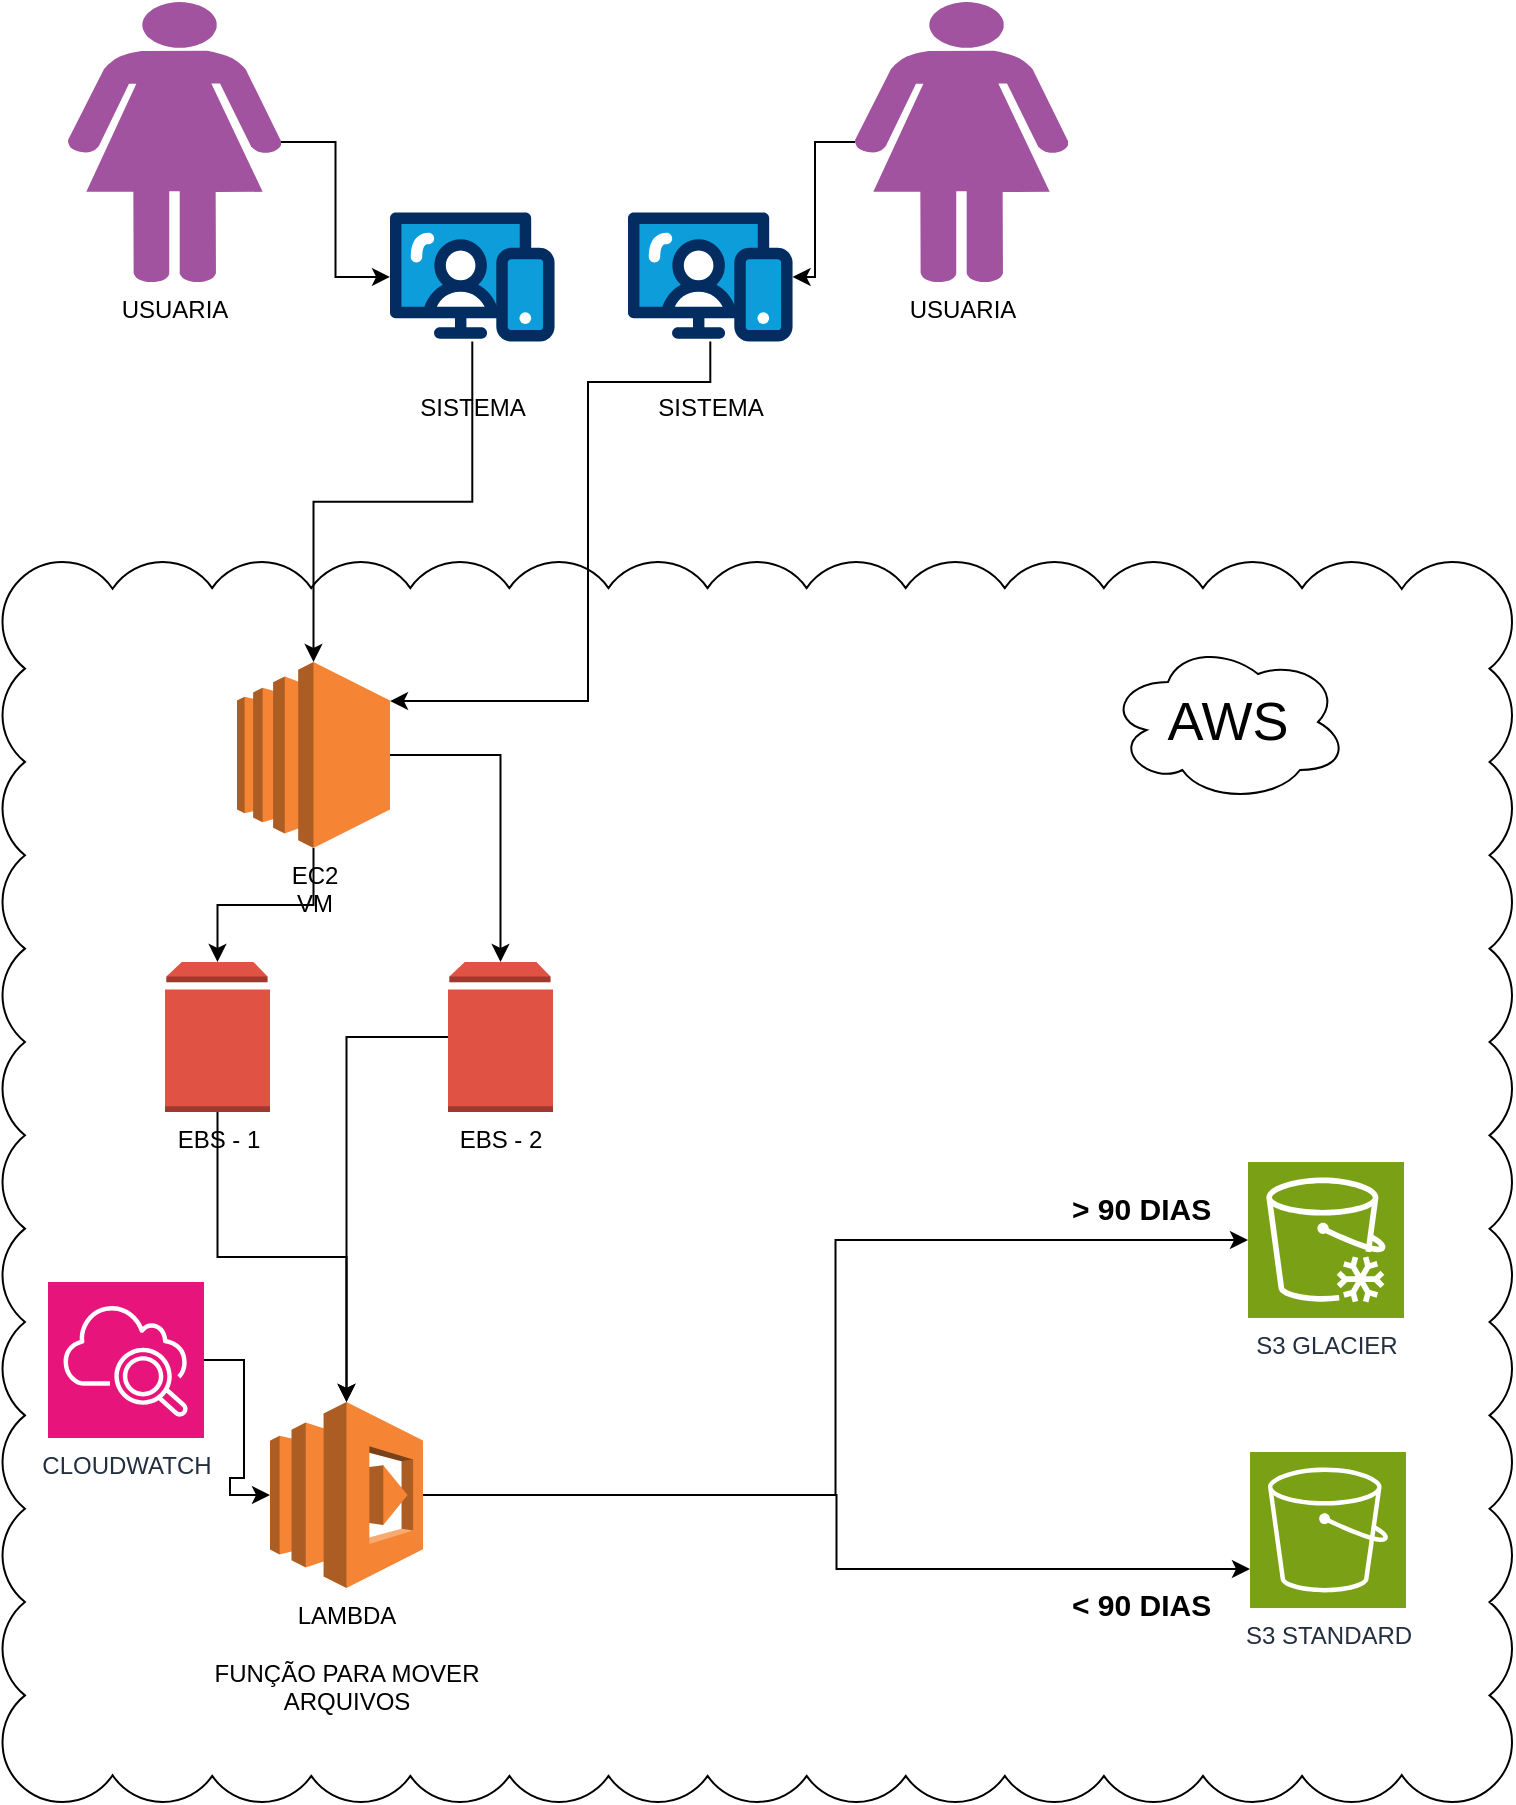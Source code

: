 <mxfile version="28.2.3">
  <diagram id="AWS" name="AWS Architecture">
    <mxGraphModel dx="2377" dy="1238" grid="1" gridSize="10" guides="1" tooltips="1" connect="1" arrows="1" fold="1" page="1" pageScale="1" pageWidth="827" pageHeight="1169" math="0" shadow="0" adaptiveColors="none">
      <root>
        <mxCell id="0" />
        <mxCell id="1" parent="0" />
        <mxCell id="3RfBEz2x98lfpEqL8iX9-23" value="" style="whiteSpace=wrap;html=1;shape=mxgraph.basic.cloud_rect" vertex="1" parent="1">
          <mxGeometry x="7.25" y="410" width="754.75" height="620" as="geometry" />
        </mxCell>
        <mxCell id="3RfBEz2x98lfpEqL8iX9-20" value="" style="edgeStyle=orthogonalEdgeStyle;rounded=0;orthogonalLoop=1;jettySize=auto;html=1;" edge="1" parent="1" source="3RfBEz2x98lfpEqL8iX9-1" target="3RfBEz2x98lfpEqL8iX9-2">
          <mxGeometry relative="1" as="geometry" />
        </mxCell>
        <mxCell id="3RfBEz2x98lfpEqL8iX9-1" value="USUARIA&lt;div&gt;&lt;br&gt;&lt;/div&gt;" style="verticalLabelPosition=bottom;sketch=0;html=1;fillColor=#A153A0;verticalAlign=top;align=center;pointerEvents=1;shape=mxgraph.cisco_safe.design.actor_1;" vertex="1" parent="1">
          <mxGeometry x="40" y="130" width="106.5" height="140" as="geometry" />
        </mxCell>
        <mxCell id="3RfBEz2x98lfpEqL8iX9-5" style="edgeStyle=orthogonalEdgeStyle;rounded=0;orthogonalLoop=1;jettySize=auto;html=1;" edge="1" parent="1" source="3RfBEz2x98lfpEqL8iX9-2" target="3RfBEz2x98lfpEqL8iX9-4">
          <mxGeometry relative="1" as="geometry" />
        </mxCell>
        <mxCell id="3RfBEz2x98lfpEqL8iX9-2" value="SISTEMA" style="verticalLabelPosition=bottom;aspect=fixed;html=1;shape=mxgraph.salesforce.web;fillColorStyles=fillColor2,fillColor3,fillColor4;fillColor2=#032d60;fillColor3=#0d9dda;fillColor4=#ffffff;fillColor=none;strokeColor=none;" vertex="1" parent="1">
          <mxGeometry x="201" y="235" width="82.28" height="65" as="geometry" />
        </mxCell>
        <mxCell id="3RfBEz2x98lfpEqL8iX9-8" style="edgeStyle=orthogonalEdgeStyle;rounded=0;orthogonalLoop=1;jettySize=auto;html=1;" edge="1" parent="1" source="3RfBEz2x98lfpEqL8iX9-4" target="3RfBEz2x98lfpEqL8iX9-7">
          <mxGeometry relative="1" as="geometry" />
        </mxCell>
        <mxCell id="3RfBEz2x98lfpEqL8iX9-9" style="edgeStyle=orthogonalEdgeStyle;rounded=0;orthogonalLoop=1;jettySize=auto;html=1;" edge="1" parent="1" source="3RfBEz2x98lfpEqL8iX9-4" target="3RfBEz2x98lfpEqL8iX9-6">
          <mxGeometry relative="1" as="geometry" />
        </mxCell>
        <mxCell id="3RfBEz2x98lfpEqL8iX9-4" value="EC2&lt;div&gt;VM&lt;/div&gt;&lt;div&gt;&lt;br&gt;&lt;/div&gt;" style="outlineConnect=0;dashed=0;verticalLabelPosition=bottom;verticalAlign=top;align=center;html=1;shape=mxgraph.aws3.ec2;fillColor=#F58534;gradientColor=none;" vertex="1" parent="1">
          <mxGeometry x="124.5" y="460" width="76.5" height="93" as="geometry" />
        </mxCell>
        <mxCell id="3RfBEz2x98lfpEqL8iX9-11" style="edgeStyle=orthogonalEdgeStyle;rounded=0;orthogonalLoop=1;jettySize=auto;html=1;" edge="1" parent="1" source="3RfBEz2x98lfpEqL8iX9-6" target="3RfBEz2x98lfpEqL8iX9-10">
          <mxGeometry relative="1" as="geometry" />
        </mxCell>
        <mxCell id="3RfBEz2x98lfpEqL8iX9-6" value="EBS - 2&lt;div&gt;&lt;br&gt;&lt;/div&gt;" style="outlineConnect=0;dashed=0;verticalLabelPosition=bottom;verticalAlign=top;align=center;html=1;shape=mxgraph.aws3.volume;fillColor=#E05243;gradientColor=none;" vertex="1" parent="1">
          <mxGeometry x="230" y="610" width="52.5" height="75" as="geometry" />
        </mxCell>
        <mxCell id="3RfBEz2x98lfpEqL8iX9-25" style="edgeStyle=orthogonalEdgeStyle;rounded=0;orthogonalLoop=1;jettySize=auto;html=1;" edge="1" parent="1" source="3RfBEz2x98lfpEqL8iX9-7" target="3RfBEz2x98lfpEqL8iX9-10">
          <mxGeometry relative="1" as="geometry" />
        </mxCell>
        <mxCell id="3RfBEz2x98lfpEqL8iX9-7" value="EBS - 1" style="outlineConnect=0;dashed=0;verticalLabelPosition=bottom;verticalAlign=top;align=center;html=1;shape=mxgraph.aws3.volume;fillColor=#E05243;gradientColor=none;" vertex="1" parent="1">
          <mxGeometry x="88.5" y="610" width="52.5" height="75" as="geometry" />
        </mxCell>
        <mxCell id="3RfBEz2x98lfpEqL8iX9-10" value="LAMBDA&lt;div&gt;&lt;br&gt;&lt;/div&gt;&lt;div&gt;FUNÇÃO PARA MOVER&lt;/div&gt;&lt;div&gt;ARQUIVOS&lt;/div&gt;" style="outlineConnect=0;dashed=0;verticalLabelPosition=bottom;verticalAlign=top;align=center;html=1;shape=mxgraph.aws3.lambda;fillColor=#F58534;gradientColor=none;" vertex="1" parent="1">
          <mxGeometry x="141" y="830" width="76.5" height="93" as="geometry" />
        </mxCell>
        <mxCell id="3RfBEz2x98lfpEqL8iX9-12" value="S3 GLACIER" style="sketch=0;points=[[0,0,0],[0.25,0,0],[0.5,0,0],[0.75,0,0],[1,0,0],[0,1,0],[0.25,1,0],[0.5,1,0],[0.75,1,0],[1,1,0],[0,0.25,0],[0,0.5,0],[0,0.75,0],[1,0.25,0],[1,0.5,0],[1,0.75,0]];outlineConnect=0;fontColor=#232F3E;fillColor=#7AA116;strokeColor=#ffffff;dashed=0;verticalLabelPosition=bottom;verticalAlign=top;align=center;html=1;fontSize=12;fontStyle=0;aspect=fixed;shape=mxgraph.aws4.resourceIcon;resIcon=mxgraph.aws4.glacier;" vertex="1" parent="1">
          <mxGeometry x="630" y="710" width="78" height="78" as="geometry" />
        </mxCell>
        <mxCell id="3RfBEz2x98lfpEqL8iX9-13" value="S3 STANDARD" style="sketch=0;points=[[0,0,0],[0.25,0,0],[0.5,0,0],[0.75,0,0],[1,0,0],[0,1,0],[0.25,1,0],[0.5,1,0],[0.75,1,0],[1,1,0],[0,0.25,0],[0,0.5,0],[0,0.75,0],[1,0.25,0],[1,0.5,0],[1,0.75,0]];outlineConnect=0;fontColor=#232F3E;fillColor=#7AA116;strokeColor=#ffffff;dashed=0;verticalLabelPosition=bottom;verticalAlign=top;align=center;html=1;fontSize=12;fontStyle=0;aspect=fixed;shape=mxgraph.aws4.resourceIcon;resIcon=mxgraph.aws4.s3;" vertex="1" parent="1">
          <mxGeometry x="631" y="855" width="78" height="78" as="geometry" />
        </mxCell>
        <mxCell id="3RfBEz2x98lfpEqL8iX9-14" style="edgeStyle=orthogonalEdgeStyle;rounded=0;orthogonalLoop=1;jettySize=auto;html=1;entryX=0;entryY=0.5;entryDx=0;entryDy=0;entryPerimeter=0;" edge="1" parent="1" source="3RfBEz2x98lfpEqL8iX9-10" target="3RfBEz2x98lfpEqL8iX9-12">
          <mxGeometry relative="1" as="geometry" />
        </mxCell>
        <mxCell id="3RfBEz2x98lfpEqL8iX9-15" style="edgeStyle=orthogonalEdgeStyle;rounded=0;orthogonalLoop=1;jettySize=auto;html=1;entryX=0;entryY=0.75;entryDx=0;entryDy=0;entryPerimeter=0;" edge="1" parent="1" source="3RfBEz2x98lfpEqL8iX9-10" target="3RfBEz2x98lfpEqL8iX9-13">
          <mxGeometry relative="1" as="geometry" />
        </mxCell>
        <mxCell id="3RfBEz2x98lfpEqL8iX9-19" value="" style="edgeStyle=orthogonalEdgeStyle;rounded=0;orthogonalLoop=1;jettySize=auto;html=1;" edge="1" parent="1" source="3RfBEz2x98lfpEqL8iX9-16" target="3RfBEz2x98lfpEqL8iX9-10">
          <mxGeometry relative="1" as="geometry" />
        </mxCell>
        <mxCell id="3RfBEz2x98lfpEqL8iX9-16" value="CLOUDWATCH" style="sketch=0;points=[[0,0,0],[0.25,0,0],[0.5,0,0],[0.75,0,0],[1,0,0],[0,1,0],[0.25,1,0],[0.5,1,0],[0.75,1,0],[1,1,0],[0,0.25,0],[0,0.5,0],[0,0.75,0],[1,0.25,0],[1,0.5,0],[1,0.75,0]];points=[[0,0,0],[0.25,0,0],[0.5,0,0],[0.75,0,0],[1,0,0],[0,1,0],[0.25,1,0],[0.5,1,0],[0.75,1,0],[1,1,0],[0,0.25,0],[0,0.5,0],[0,0.75,0],[1,0.25,0],[1,0.5,0],[1,0.75,0]];outlineConnect=0;fontColor=#232F3E;fillColor=#E7157B;strokeColor=#ffffff;dashed=0;verticalLabelPosition=bottom;verticalAlign=top;align=center;html=1;fontSize=12;fontStyle=0;aspect=fixed;shape=mxgraph.aws4.resourceIcon;resIcon=mxgraph.aws4.cloudwatch_2;" vertex="1" parent="1">
          <mxGeometry x="30" y="770" width="78" height="78" as="geometry" />
        </mxCell>
        <mxCell id="3RfBEz2x98lfpEqL8iX9-21" value="&lt;h1 style=&quot;margin-top: 0px;&quot;&gt;&lt;font style=&quot;font-size: 15px;&quot;&gt;&amp;gt; 90 DIAS&lt;/font&gt;&lt;/h1&gt;" style="text;html=1;whiteSpace=wrap;overflow=hidden;rounded=0;rotation=0;" vertex="1" parent="1">
          <mxGeometry x="540" y="710" width="80" height="40" as="geometry" />
        </mxCell>
        <mxCell id="3RfBEz2x98lfpEqL8iX9-22" value="&lt;h1 style=&quot;margin-top: 0px;&quot;&gt;&lt;font style=&quot;font-size: 15px;&quot;&gt;&amp;lt; 90 DIAS&lt;/font&gt;&lt;/h1&gt;" style="text;html=1;whiteSpace=wrap;overflow=hidden;rounded=0;rotation=0;" vertex="1" parent="1">
          <mxGeometry x="540" y="908" width="80" height="40" as="geometry" />
        </mxCell>
        <mxCell id="3RfBEz2x98lfpEqL8iX9-24" value="&lt;font style=&quot;font-size: 27px;&quot;&gt;AWS&lt;/font&gt;" style="ellipse;shape=cloud;whiteSpace=wrap;html=1;" vertex="1" parent="1">
          <mxGeometry x="560" y="450" width="120" height="80" as="geometry" />
        </mxCell>
        <mxCell id="3RfBEz2x98lfpEqL8iX9-26" value="" style="edgeStyle=orthogonalEdgeStyle;rounded=0;orthogonalLoop=1;jettySize=auto;html=1;" edge="1" parent="1" source="3RfBEz2x98lfpEqL8iX9-27" target="3RfBEz2x98lfpEqL8iX9-28">
          <mxGeometry relative="1" as="geometry" />
        </mxCell>
        <mxCell id="3RfBEz2x98lfpEqL8iX9-27" value="USUARIA&lt;div&gt;&lt;br&gt;&lt;/div&gt;" style="verticalLabelPosition=bottom;sketch=0;html=1;fillColor=#A153A0;verticalAlign=top;align=center;pointerEvents=1;shape=mxgraph.cisco_safe.design.actor_1;" vertex="1" parent="1">
          <mxGeometry x="433.5" y="130" width="106.5" height="140" as="geometry" />
        </mxCell>
        <mxCell id="3RfBEz2x98lfpEqL8iX9-28" value="SISTEMA" style="verticalLabelPosition=bottom;aspect=fixed;html=1;shape=mxgraph.salesforce.web;fillColorStyles=fillColor2,fillColor3,fillColor4;fillColor2=#032d60;fillColor3=#0d9dda;fillColor4=#ffffff;fillColor=none;strokeColor=none;" vertex="1" parent="1">
          <mxGeometry x="320" y="235" width="82.28" height="65" as="geometry" />
        </mxCell>
        <mxCell id="3RfBEz2x98lfpEqL8iX9-29" style="edgeStyle=orthogonalEdgeStyle;rounded=0;orthogonalLoop=1;jettySize=auto;html=1;entryX=1;entryY=0.21;entryDx=0;entryDy=0;entryPerimeter=0;" edge="1" parent="1" source="3RfBEz2x98lfpEqL8iX9-28" target="3RfBEz2x98lfpEqL8iX9-4">
          <mxGeometry relative="1" as="geometry">
            <Array as="points">
              <mxPoint x="361" y="320" />
              <mxPoint x="300" y="320" />
              <mxPoint x="300" y="480" />
            </Array>
          </mxGeometry>
        </mxCell>
      </root>
    </mxGraphModel>
  </diagram>
</mxfile>
